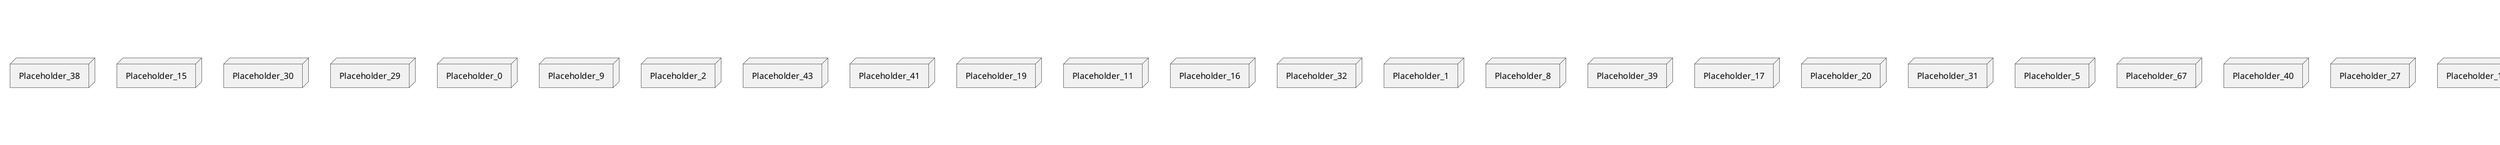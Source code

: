 @startuml
skinparam fixCircleLabelOverlapping true
node Placeholder_42 {
[aName] [[meet-eat-meet-eat-server.system#_kJ-KkL8UEe6dhYQgpjx2iQ]]
}
node Placeholder_38 {
[aName] [[meet-eat-meet-eat-server.system#_kJ-KkL8UEe6dhYQgpjx2iQ]]
}
node Placeholder_15 {
[aName] [[meet-eat-meet-eat-server.system#_kJ-KkL8UEe6dhYQgpjx2iQ]]
}
node Placeholder_30 {
[aName] [[meet-eat-meet-eat-server.system#_kJ-KkL8UEe6dhYQgpjx2iQ]]
}
node Placeholder_29 {
[aName] [[meet-eat-meet-eat-server.system#_kJ-KkL8UEe6dhYQgpjx2iQ]]
}
node Placeholder_0 {
[aName] [[meet-eat-meet-eat-server.system#_kJ-KkL8UEe6dhYQgpjx2iQ]]
}
node Placeholder_9 {
[aName] [[meet-eat-meet-eat-server.system#_kJ-KkL8UEe6dhYQgpjx2iQ]]
}
node Placeholder_2 {
[aName] [[meet-eat-meet-eat-server.system#_kJ-KkL8UEe6dhYQgpjx2iQ]]
}
node Placeholder_43 {
[aName] [[meet-eat-meet-eat-server.system#_kJ-KkL8UEe6dhYQgpjx2iQ]]
}
node Placeholder_41 {
[aName] [[meet-eat-meet-eat-server.system#_kJ-KkL8UEe6dhYQgpjx2iQ]]
}
node Placeholder_19 {
[aName] [[meet-eat-meet-eat-server.system#_kJ-KkL8UEe6dhYQgpjx2iQ]]
}
node Placeholder_11 {
[aName] [[meet-eat-meet-eat-server.system#_kJ-KkL8UEe6dhYQgpjx2iQ]]
}
node Placeholder_16 {
[aName] [[meet-eat-meet-eat-server.system#_kJ-KkL8UEe6dhYQgpjx2iQ]]
}
node Placeholder_32 {
[aName] [[meet-eat-meet-eat-server.system#_kJ-KkL8UEe6dhYQgpjx2iQ]]
}
node Placeholder_1 {
[aName] [[meet-eat-meet-eat-server.system#_kJ-KkL8UEe6dhYQgpjx2iQ]]
}
node Placeholder_8 {
[aName] [[meet-eat-meet-eat-server.system#_kJ-KkL8UEe6dhYQgpjx2iQ]]
}
node Placeholder_39 {
[aName] [[meet-eat-meet-eat-server.system#_kJ-KkL8UEe6dhYQgpjx2iQ]]
}
node Placeholder_17 {
[aName] [[meet-eat-meet-eat-server.system#_kJ-KkL8UEe6dhYQgpjx2iQ]]
}
node Placeholder_20 {
[aName] [[meet-eat-meet-eat-server.system#_kJ-KkL8UEe6dhYQgpjx2iQ]]
}
node Placeholder_31 {
[aName] [[meet-eat-meet-eat-server.system#_kJ-KkL8UEe6dhYQgpjx2iQ]]
}
node Placeholder_5 {
[aName] [[meet-eat-meet-eat-server.system#_kJ-KkL8UEe6dhYQgpjx2iQ]]
}
node Placeholder_67 {
[aName] [[meet-eat-meet-eat-server.system#_kJ-KkL8UEe6dhYQgpjx2iQ]]
}
node Placeholder_40 {
[aName] [[meet-eat-meet-eat-server.system#_kJ-KkL8UEe6dhYQgpjx2iQ]]
}
node Placeholder_27 {
[aName] [[meet-eat-meet-eat-server.system#_kJ-KkL8UEe6dhYQgpjx2iQ]]
}
node Placeholder_10 {
[aName] [[meet-eat-meet-eat-server.system#_kJ-KkL8UEe6dhYQgpjx2iQ]]
}
node Placeholder_12 {
[aName] [[meet-eat-meet-eat-server.system#_kJ-KkL8UEe6dhYQgpjx2iQ]]
}
node Placeholder_55 {
[aName] [[meet-eat-meet-eat-server.system#_kJ-KkL8UEe6dhYQgpjx2iQ]]
}
node Placeholder_13 {
[aName] [[meet-eat-meet-eat-server.system#_kJ-KkL8UEe6dhYQgpjx2iQ]]
}
node Placeholder_34 {
[aName] [[meet-eat-meet-eat-server.system#_kJ-KkL8UEe6dhYQgpjx2iQ]]
}
node Placeholder_14 {
[aName] [[meet-eat-meet-eat-server.system#_kJ-KkL8UEe6dhYQgpjx2iQ]]
}
node Placeholder_4 {
[aName] [[meet-eat-meet-eat-server.system#_kJ-KkL8UEe6dhYQgpjx2iQ]]
}
node Placeholder_24 {
[aName] [[meet-eat-meet-eat-server.system#_kJ-KkL8UEe6dhYQgpjx2iQ]]
}
node Placeholder_26 {
[aName] [[meet-eat-meet-eat-server.system#_kJ-KkL8UEe6dhYQgpjx2iQ]]
}
node Placeholder_28 {
[aName] [[meet-eat-meet-eat-server.system#_kJ-KkL8UEe6dhYQgpjx2iQ]]
}
node Placeholder_37 {
[aName] [[meet-eat-meet-eat-server.system#_kJ-KkL8UEe6dhYQgpjx2iQ]]
}
node Placeholder_22 {
[aName] [[meet-eat-meet-eat-server.system#_kJ-KkL8UEe6dhYQgpjx2iQ]]
}
node Placeholder_21 {
[aName] [[meet-eat-meet-eat-server.system#_kJ-KkL8UEe6dhYQgpjx2iQ]]
}
node Placeholder_33 {
[aName] [[meet-eat-meet-eat-server.system#_kJ-KkL8UEe6dhYQgpjx2iQ]]
}
node Placeholder_35 {
[aName] [[meet-eat-meet-eat-server.system#_kJ-KkL8UEe6dhYQgpjx2iQ]]
}
node Placeholder_18 {
[aName] [[meet-eat-meet-eat-server.system#_kJ-KkL8UEe6dhYQgpjx2iQ]]
}
node Placeholder_23 {
[aName] [[meet-eat-meet-eat-server.system#_kJ-KkL8UEe6dhYQgpjx2iQ]]
}
node Placeholder_6 {
[aName] [[meet-eat-meet-eat-server.system#_kJ-KkL8UEe6dhYQgpjx2iQ]]
}
node Placeholder_36 {
[aName] [[meet-eat-meet-eat-server.system#_kJ-KkL8UEe6dhYQgpjx2iQ]]
}
node Placeholder_7 {
[aName] [[meet-eat-meet-eat-server.system#_kJ-KkL8UEe6dhYQgpjx2iQ]]
}
node Placeholder_3 {
[aName] [[meet-eat-meet-eat-server.system#_kJ-KkL8UEe6dhYQgpjx2iQ]]
}
[aName] -(0- [aName] : K_Provider
[aName] -(0- [aName] : meet_eat_server_repository_BookmarkRepository_Provider
[aName] -(0- [aName] : meet_eat_server_repository_OfferRepository_Provider
[aName] -(0- [aName] : meet_eat_server_repository_ParticipationRepository_Provider
[aName] -(0- [aName] : meet_eat_server_repository_RatingRepository_Provider
[aName] -(0- [aName] : meet_eat_server_repository_ReportRepository_Provider
[aName] -(0- [aName] : meet_eat_server_repository_SubscriptionRepository_Provider
[aName] -(0- [aName] : meet_eat_server_repository_TagRepository_Provider
[aName] -(0- [aName] : meet_eat_server_repository_TokenRepository_Provider
[aName] -(0- [aName] : meet_eat_server_repository_UserRepository_Provider
[aName] -(0- [aName] : meet_eat_server_service_BookmarkService_Provider
[aName] -(0- [aName] : meet_eat_server_service_BookmarkService_Provider
[aName] -(0- [aName] : meet_eat_server_service_BookmarkService_Provider
[aName] -(0- [aName] : meet_eat_server_service_EmailService_Provider
[aName] -(0- [aName] : meet_eat_server_service_JavaMailSender_Provider
[aName] -(0- [aName] : meet_eat_server_service_OfferService_Provider
[aName] -(0- [aName] : meet_eat_server_service_OfferService_Provider
[aName] -(0- [aName] : meet_eat_server_service_OfferService_Provider
[aName] -(0- [aName] : meet_eat_server_service_ParticipationService_Provider
[aName] -(0- [aName] : meet_eat_server_service_ParticipationService_Provider
[aName] -(0- [aName] : meet_eat_server_service_ParticipationService_Provider
[aName] -(0- [aName] : meet_eat_server_service_RatingService_Provider
[aName] -(0- [aName] : meet_eat_server_service_RatingService_Provider
[aName] -(0- [aName] : meet_eat_server_service_RatingService_Provider
[aName] -(0- [aName] : meet_eat_server_service_ReportService_Provider
[aName] -(0- [aName] : meet_eat_server_service_ReportService_Provider
[aName] -(0- [aName] : meet_eat_server_service_ReportService_Provider
[aName] -(0- [aName] : meet_eat_server_service_SubscriptionService_Provider
[aName] -(0- [aName] : meet_eat_server_service_SubscriptionService_Provider
[aName] -(0- [aName] : meet_eat_server_service_SubscriptionService_Provider
[aName] -(0- [aName] : meet_eat_server_service_TagService_Provider
[aName] -(0- [aName] : meet_eat_server_service_TokenService_Provider
[aName] -(0- [aName] : meet_eat_server_service_TokenService_Provider
[aName] -(0- [aName] : meet_eat_server_service_TokenService_Provider
[aName] -(0- [aName] : meet_eat_server_service_TokenService_Provider
[aName] -(0- [aName] : meet_eat_server_service_TokenService_Provider
[aName] -(0- [aName] : meet_eat_server_service_TokenService_Provider
[aName] -(0- [aName] : meet_eat_server_service_TokenService_Provider
[aName] -(0- [aName] : meet_eat_server_service_TokenService_Provider
[aName] -(0- [aName] : meet_eat_server_service_TokenService_Provider
[aName] -(0- [aName] : meet_eat_server_service_TokenService_Provider
[aName] -(0- [aName] : meet_eat_server_service_TokenService_Provider
[aName] -(0- [aName] : meet_eat_server_service_UserService_Provider
[aName] -(0- [aName] : meet_eat_server_service_UserService_Provider
[aName] -(0- [aName] : meet_eat_server_service_UserService_Provider
[aName] -(0- [aName] : meet_eat_server_service_UserService_Provider
[aName] -(0- [aName] : meet_eat_server_service_UserService_Provider
[aName] -(0- [aName] : meet_eat_server_service_UserService_Provider
[aName] -(0- [aName] : meet_eat_server_service_security_OfferSecurityService_Provider
[aName] -(0- [aName] : meet_eat_server_service_security_SecurityService_Provider
[aName] -(0- [aName] : meet_eat_server_service_security_SecurityService_Provider
[aName] -(0- [aName] : meet_eat_server_service_security_SecurityService_Provider
[aName] -(0- [aName] : meet_eat_server_service_security_SecurityService_Provider
[aName] -(0- [aName] : meet_eat_server_service_security_SecurityService_Provider
[aName] -(0- [aName] : meet_eat_server_service_security_TagSecurityService_Provider
[aName] -(0- [aName] : meet_eat_server_service_security_TokenSecurityService_Provider
[aName] -(0- [aName] : meet_eat_server_service_security_UserSecurityService_Provider

@enduml
